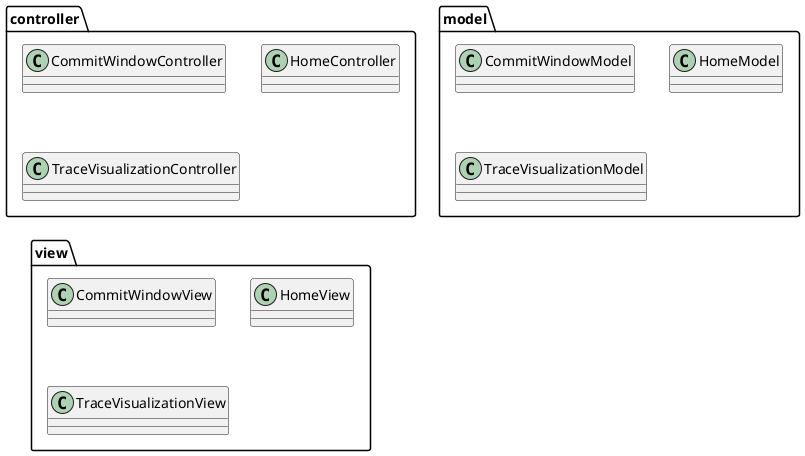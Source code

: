 @startuml class
package controller {
    class CommitWindowController
    class HomeController
    class TraceVisualizationController
}

package model {
    class CommitWindowModel
    class HomeModel
    class TraceVisualizationModel
}

package view {
    class CommitWindowView
    class HomeView
    class TraceVisualizationView
}



@enduml